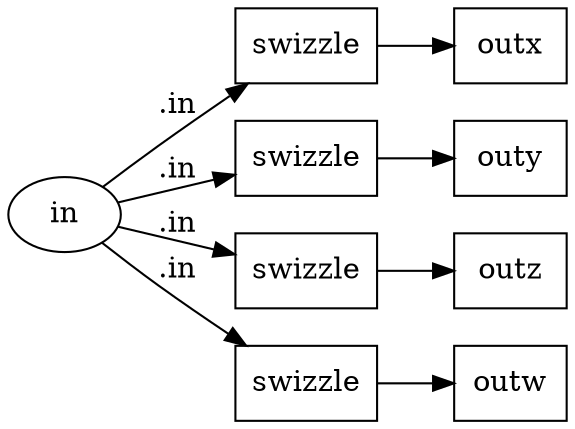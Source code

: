 digraph {
  rankdir = LR;
    NG_separate4_vector4_N_x_vector4 [label= "swizzle"];
    NG_separate4_vector4_N_x_vector4[shape = box];
    NG_separate4_vector4_N_x_vector4 ->     NG_separate4_vector4_outx;
    NG_separate4_vector4_outx [label= "outx"];
    NG_separate4_vector4_outx[shape = box]; 
    NG_separate4_vector4_inINT [label="in"];
    NG_separate4_vector4_inINT [shape = ellipse];
    NG_separate4_vector4_N_x_vector4 [label="swizzle"];
    NG_separate4_vector4_inINT -> NG_separate4_vector4_N_x_vector4 [label=".in"];
    NG_separate4_vector4_N_y_vector4 [label= "swizzle"];
    NG_separate4_vector4_N_y_vector4[shape = box];
    NG_separate4_vector4_N_y_vector4 ->     NG_separate4_vector4_outy;
    NG_separate4_vector4_outy [label= "outy"];
    NG_separate4_vector4_outy[shape = box]; 
    NG_separate4_vector4_inINT [label="in"];
    NG_separate4_vector4_inINT [shape = ellipse];
    NG_separate4_vector4_N_y_vector4 [label="swizzle"];
    NG_separate4_vector4_inINT -> NG_separate4_vector4_N_y_vector4 [label=".in"];
    NG_separate4_vector4_N_z_vector4 [label= "swizzle"];
    NG_separate4_vector4_N_z_vector4[shape = box];
    NG_separate4_vector4_N_z_vector4 ->     NG_separate4_vector4_outz;
    NG_separate4_vector4_outz [label= "outz"];
    NG_separate4_vector4_outz[shape = box]; 
    NG_separate4_vector4_inINT [label="in"];
    NG_separate4_vector4_inINT [shape = ellipse];
    NG_separate4_vector4_N_z_vector4 [label="swizzle"];
    NG_separate4_vector4_inINT -> NG_separate4_vector4_N_z_vector4 [label=".in"];
    NG_separate4_vector4_N_w_vector4 [label= "swizzle"];
    NG_separate4_vector4_N_w_vector4[shape = box];
    NG_separate4_vector4_N_w_vector4 ->     NG_separate4_vector4_outw;
    NG_separate4_vector4_outw [label= "outw"];
    NG_separate4_vector4_outw[shape = box]; 
    NG_separate4_vector4_inINT [label="in"];
    NG_separate4_vector4_inINT [shape = ellipse];
    NG_separate4_vector4_N_w_vector4 [label="swizzle"];
    NG_separate4_vector4_inINT -> NG_separate4_vector4_N_w_vector4 [label=".in"];
}
